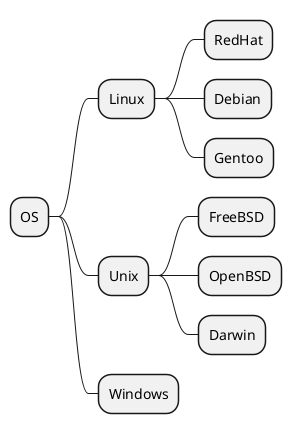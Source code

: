 'no-preview

@startmindmap

* OS
 * Linux
  * RedHat
  * Debian
  * Gentoo
 * Unix
  * FreeBSD
  * OpenBSD
  * Darwin
 * Windows

@endmindmap
